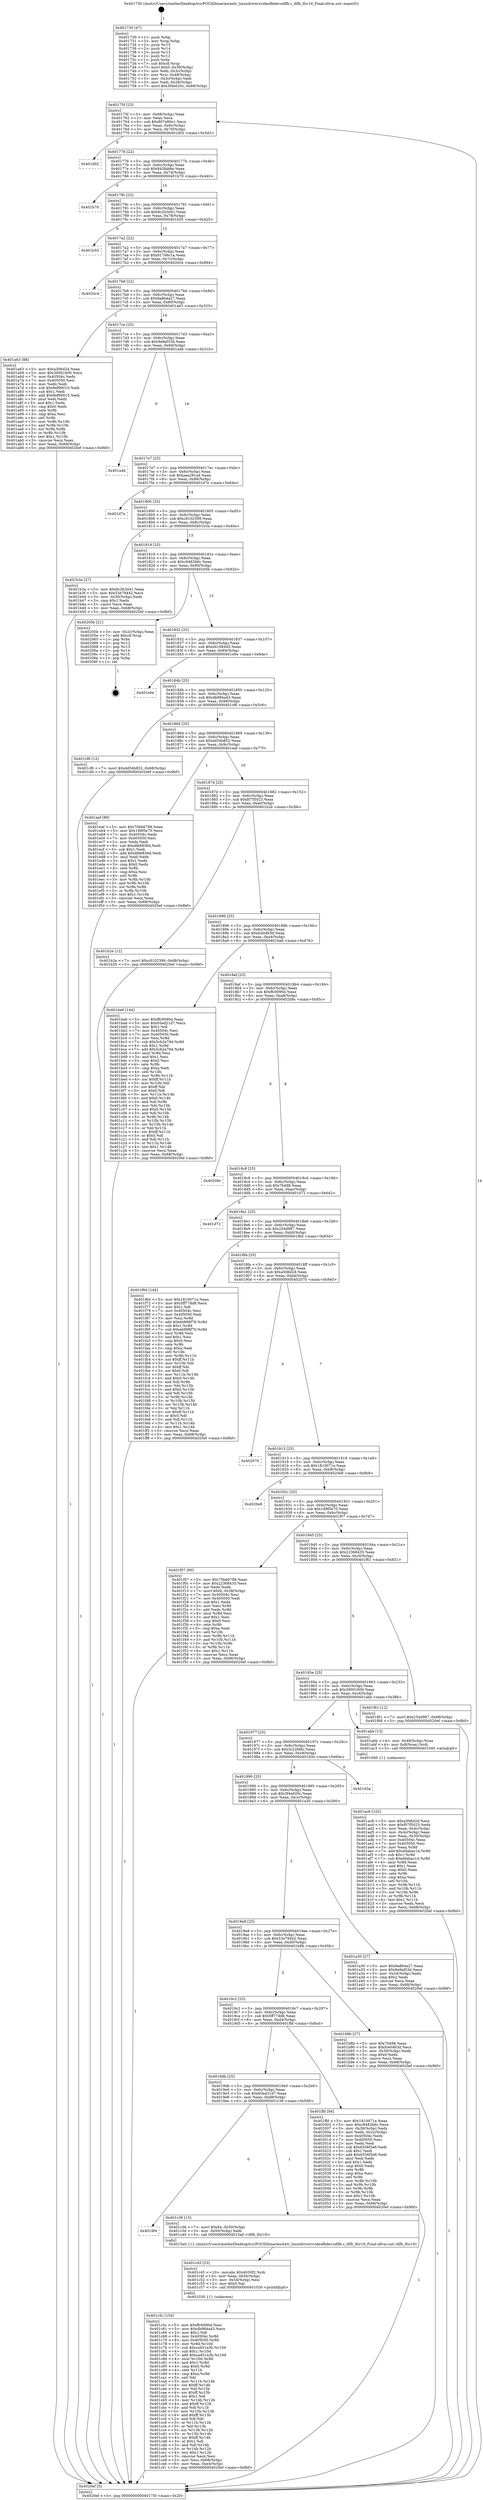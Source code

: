 digraph "0x401730" {
  label = "0x401730 (/mnt/c/Users/mathe/Desktop/tcc/POCII/binaries/extr_linuxdriversvideofbdevudlfb.c_dlfb_lfsr16_Final-ollvm.out::main(0))"
  labelloc = "t"
  node[shape=record]

  Entry [label="",width=0.3,height=0.3,shape=circle,fillcolor=black,style=filled]
  "0x40175f" [label="{
     0x40175f [23]\l
     | [instrs]\l
     &nbsp;&nbsp;0x40175f \<+3\>: mov -0x68(%rbp),%eax\l
     &nbsp;&nbsp;0x401762 \<+2\>: mov %eax,%ecx\l
     &nbsp;&nbsp;0x401764 \<+6\>: sub $0x807e80e1,%ecx\l
     &nbsp;&nbsp;0x40176a \<+3\>: mov %eax,-0x6c(%rbp)\l
     &nbsp;&nbsp;0x40176d \<+3\>: mov %ecx,-0x70(%rbp)\l
     &nbsp;&nbsp;0x401770 \<+6\>: je 0000000000401d02 \<main+0x5d2\>\l
  }"]
  "0x401d02" [label="{
     0x401d02\l
  }", style=dashed]
  "0x401776" [label="{
     0x401776 [22]\l
     | [instrs]\l
     &nbsp;&nbsp;0x401776 \<+5\>: jmp 000000000040177b \<main+0x4b\>\l
     &nbsp;&nbsp;0x40177b \<+3\>: mov -0x6c(%rbp),%eax\l
     &nbsp;&nbsp;0x40177e \<+5\>: sub $0x843fab6e,%eax\l
     &nbsp;&nbsp;0x401783 \<+3\>: mov %eax,-0x74(%rbp)\l
     &nbsp;&nbsp;0x401786 \<+6\>: je 0000000000401b70 \<main+0x440\>\l
  }"]
  Exit [label="",width=0.3,height=0.3,shape=circle,fillcolor=black,style=filled,peripheries=2]
  "0x401b70" [label="{
     0x401b70\l
  }", style=dashed]
  "0x40178c" [label="{
     0x40178c [22]\l
     | [instrs]\l
     &nbsp;&nbsp;0x40178c \<+5\>: jmp 0000000000401791 \<main+0x61\>\l
     &nbsp;&nbsp;0x401791 \<+3\>: mov -0x6c(%rbp),%eax\l
     &nbsp;&nbsp;0x401794 \<+5\>: sub $0x8c2b3d41,%eax\l
     &nbsp;&nbsp;0x401799 \<+3\>: mov %eax,-0x78(%rbp)\l
     &nbsp;&nbsp;0x40179c \<+6\>: je 0000000000401b55 \<main+0x425\>\l
  }"]
  "0x401c5c" [label="{
     0x401c5c [154]\l
     | [instrs]\l
     &nbsp;&nbsp;0x401c5c \<+5\>: mov $0xffc0090d,%esi\l
     &nbsp;&nbsp;0x401c61 \<+5\>: mov $0xdb984a43,%ecx\l
     &nbsp;&nbsp;0x401c66 \<+2\>: mov $0x1,%dl\l
     &nbsp;&nbsp;0x401c68 \<+8\>: mov 0x40504c,%r8d\l
     &nbsp;&nbsp;0x401c70 \<+8\>: mov 0x405050,%r9d\l
     &nbsp;&nbsp;0x401c78 \<+3\>: mov %r8d,%r10d\l
     &nbsp;&nbsp;0x401c7b \<+7\>: sub $0xca451a3b,%r10d\l
     &nbsp;&nbsp;0x401c82 \<+4\>: sub $0x1,%r10d\l
     &nbsp;&nbsp;0x401c86 \<+7\>: add $0xca451a3b,%r10d\l
     &nbsp;&nbsp;0x401c8d \<+4\>: imul %r10d,%r8d\l
     &nbsp;&nbsp;0x401c91 \<+4\>: and $0x1,%r8d\l
     &nbsp;&nbsp;0x401c95 \<+4\>: cmp $0x0,%r8d\l
     &nbsp;&nbsp;0x401c99 \<+4\>: sete %r11b\l
     &nbsp;&nbsp;0x401c9d \<+4\>: cmp $0xa,%r9d\l
     &nbsp;&nbsp;0x401ca1 \<+3\>: setl %bl\l
     &nbsp;&nbsp;0x401ca4 \<+3\>: mov %r11b,%r14b\l
     &nbsp;&nbsp;0x401ca7 \<+4\>: xor $0xff,%r14b\l
     &nbsp;&nbsp;0x401cab \<+3\>: mov %bl,%r15b\l
     &nbsp;&nbsp;0x401cae \<+4\>: xor $0xff,%r15b\l
     &nbsp;&nbsp;0x401cb2 \<+3\>: xor $0x1,%dl\l
     &nbsp;&nbsp;0x401cb5 \<+3\>: mov %r14b,%r12b\l
     &nbsp;&nbsp;0x401cb8 \<+4\>: and $0xff,%r12b\l
     &nbsp;&nbsp;0x401cbc \<+3\>: and %dl,%r11b\l
     &nbsp;&nbsp;0x401cbf \<+3\>: mov %r15b,%r13b\l
     &nbsp;&nbsp;0x401cc2 \<+4\>: and $0xff,%r13b\l
     &nbsp;&nbsp;0x401cc6 \<+2\>: and %dl,%bl\l
     &nbsp;&nbsp;0x401cc8 \<+3\>: or %r11b,%r12b\l
     &nbsp;&nbsp;0x401ccb \<+3\>: or %bl,%r13b\l
     &nbsp;&nbsp;0x401cce \<+3\>: xor %r13b,%r12b\l
     &nbsp;&nbsp;0x401cd1 \<+3\>: or %r15b,%r14b\l
     &nbsp;&nbsp;0x401cd4 \<+4\>: xor $0xff,%r14b\l
     &nbsp;&nbsp;0x401cd8 \<+3\>: or $0x1,%dl\l
     &nbsp;&nbsp;0x401cdb \<+3\>: and %dl,%r14b\l
     &nbsp;&nbsp;0x401cde \<+3\>: or %r14b,%r12b\l
     &nbsp;&nbsp;0x401ce1 \<+4\>: test $0x1,%r12b\l
     &nbsp;&nbsp;0x401ce5 \<+3\>: cmovne %ecx,%esi\l
     &nbsp;&nbsp;0x401ce8 \<+3\>: mov %esi,-0x68(%rbp)\l
     &nbsp;&nbsp;0x401ceb \<+6\>: mov %eax,-0xe4(%rbp)\l
     &nbsp;&nbsp;0x401cf1 \<+5\>: jmp 00000000004020ef \<main+0x9bf\>\l
  }"]
  "0x401b55" [label="{
     0x401b55\l
  }", style=dashed]
  "0x4017a2" [label="{
     0x4017a2 [22]\l
     | [instrs]\l
     &nbsp;&nbsp;0x4017a2 \<+5\>: jmp 00000000004017a7 \<main+0x77\>\l
     &nbsp;&nbsp;0x4017a7 \<+3\>: mov -0x6c(%rbp),%eax\l
     &nbsp;&nbsp;0x4017aa \<+5\>: sub $0x91746c1a,%eax\l
     &nbsp;&nbsp;0x4017af \<+3\>: mov %eax,-0x7c(%rbp)\l
     &nbsp;&nbsp;0x4017b2 \<+6\>: je 00000000004020c4 \<main+0x994\>\l
  }"]
  "0x401c45" [label="{
     0x401c45 [23]\l
     | [instrs]\l
     &nbsp;&nbsp;0x401c45 \<+10\>: movabs $0x4030f2,%rdi\l
     &nbsp;&nbsp;0x401c4f \<+3\>: mov %eax,-0x54(%rbp)\l
     &nbsp;&nbsp;0x401c52 \<+3\>: mov -0x54(%rbp),%esi\l
     &nbsp;&nbsp;0x401c55 \<+2\>: mov $0x0,%al\l
     &nbsp;&nbsp;0x401c57 \<+5\>: call 0000000000401030 \<printf@plt\>\l
     | [calls]\l
     &nbsp;&nbsp;0x401030 \{1\} (unknown)\l
  }"]
  "0x4020c4" [label="{
     0x4020c4\l
  }", style=dashed]
  "0x4017b8" [label="{
     0x4017b8 [22]\l
     | [instrs]\l
     &nbsp;&nbsp;0x4017b8 \<+5\>: jmp 00000000004017bd \<main+0x8d\>\l
     &nbsp;&nbsp;0x4017bd \<+3\>: mov -0x6c(%rbp),%eax\l
     &nbsp;&nbsp;0x4017c0 \<+5\>: sub $0x9a864a27,%eax\l
     &nbsp;&nbsp;0x4017c5 \<+3\>: mov %eax,-0x80(%rbp)\l
     &nbsp;&nbsp;0x4017c8 \<+6\>: je 0000000000401a63 \<main+0x333\>\l
  }"]
  "0x4019f4" [label="{
     0x4019f4\l
  }", style=dashed]
  "0x401a63" [label="{
     0x401a63 [88]\l
     | [instrs]\l
     &nbsp;&nbsp;0x401a63 \<+5\>: mov $0xa306d2d,%eax\l
     &nbsp;&nbsp;0x401a68 \<+5\>: mov $0x39001600,%ecx\l
     &nbsp;&nbsp;0x401a6d \<+7\>: mov 0x40504c,%edx\l
     &nbsp;&nbsp;0x401a74 \<+7\>: mov 0x405050,%esi\l
     &nbsp;&nbsp;0x401a7b \<+2\>: mov %edx,%edi\l
     &nbsp;&nbsp;0x401a7d \<+6\>: sub $0x8ef90010,%edi\l
     &nbsp;&nbsp;0x401a83 \<+3\>: sub $0x1,%edi\l
     &nbsp;&nbsp;0x401a86 \<+6\>: add $0x8ef90010,%edi\l
     &nbsp;&nbsp;0x401a8c \<+3\>: imul %edi,%edx\l
     &nbsp;&nbsp;0x401a8f \<+3\>: and $0x1,%edx\l
     &nbsp;&nbsp;0x401a92 \<+3\>: cmp $0x0,%edx\l
     &nbsp;&nbsp;0x401a95 \<+4\>: sete %r8b\l
     &nbsp;&nbsp;0x401a99 \<+3\>: cmp $0xa,%esi\l
     &nbsp;&nbsp;0x401a9c \<+4\>: setl %r9b\l
     &nbsp;&nbsp;0x401aa0 \<+3\>: mov %r8b,%r10b\l
     &nbsp;&nbsp;0x401aa3 \<+3\>: and %r9b,%r10b\l
     &nbsp;&nbsp;0x401aa6 \<+3\>: xor %r9b,%r8b\l
     &nbsp;&nbsp;0x401aa9 \<+3\>: or %r8b,%r10b\l
     &nbsp;&nbsp;0x401aac \<+4\>: test $0x1,%r10b\l
     &nbsp;&nbsp;0x401ab0 \<+3\>: cmovne %ecx,%eax\l
     &nbsp;&nbsp;0x401ab3 \<+3\>: mov %eax,-0x68(%rbp)\l
     &nbsp;&nbsp;0x401ab6 \<+5\>: jmp 00000000004020ef \<main+0x9bf\>\l
  }"]
  "0x4017ce" [label="{
     0x4017ce [25]\l
     | [instrs]\l
     &nbsp;&nbsp;0x4017ce \<+5\>: jmp 00000000004017d3 \<main+0xa3\>\l
     &nbsp;&nbsp;0x4017d3 \<+3\>: mov -0x6c(%rbp),%eax\l
     &nbsp;&nbsp;0x4017d6 \<+5\>: sub $0x9a9af33d,%eax\l
     &nbsp;&nbsp;0x4017db \<+6\>: mov %eax,-0x84(%rbp)\l
     &nbsp;&nbsp;0x4017e1 \<+6\>: je 0000000000401a4b \<main+0x31b\>\l
  }"]
  "0x401c36" [label="{
     0x401c36 [15]\l
     | [instrs]\l
     &nbsp;&nbsp;0x401c36 \<+7\>: movl $0x64,-0x50(%rbp)\l
     &nbsp;&nbsp;0x401c3d \<+3\>: mov -0x50(%rbp),%edi\l
     &nbsp;&nbsp;0x401c40 \<+5\>: call 00000000004015a0 \<dlfb_lfsr16\>\l
     | [calls]\l
     &nbsp;&nbsp;0x4015a0 \{1\} (/mnt/c/Users/mathe/Desktop/tcc/POCII/binaries/extr_linuxdriversvideofbdevudlfb.c_dlfb_lfsr16_Final-ollvm.out::dlfb_lfsr16)\l
  }"]
  "0x401a4b" [label="{
     0x401a4b\l
  }", style=dashed]
  "0x4017e7" [label="{
     0x4017e7 [25]\l
     | [instrs]\l
     &nbsp;&nbsp;0x4017e7 \<+5\>: jmp 00000000004017ec \<main+0xbc\>\l
     &nbsp;&nbsp;0x4017ec \<+3\>: mov -0x6c(%rbp),%eax\l
     &nbsp;&nbsp;0x4017ef \<+5\>: sub $0xaea281a4,%eax\l
     &nbsp;&nbsp;0x4017f4 \<+6\>: mov %eax,-0x88(%rbp)\l
     &nbsp;&nbsp;0x4017fa \<+6\>: je 0000000000401d7e \<main+0x64e\>\l
  }"]
  "0x4019db" [label="{
     0x4019db [25]\l
     | [instrs]\l
     &nbsp;&nbsp;0x4019db \<+5\>: jmp 00000000004019e0 \<main+0x2b0\>\l
     &nbsp;&nbsp;0x4019e0 \<+3\>: mov -0x6c(%rbp),%eax\l
     &nbsp;&nbsp;0x4019e3 \<+5\>: sub $0x65ed21d7,%eax\l
     &nbsp;&nbsp;0x4019e8 \<+6\>: mov %eax,-0xd8(%rbp)\l
     &nbsp;&nbsp;0x4019ee \<+6\>: je 0000000000401c36 \<main+0x506\>\l
  }"]
  "0x401d7e" [label="{
     0x401d7e\l
  }", style=dashed]
  "0x401800" [label="{
     0x401800 [25]\l
     | [instrs]\l
     &nbsp;&nbsp;0x401800 \<+5\>: jmp 0000000000401805 \<main+0xd5\>\l
     &nbsp;&nbsp;0x401805 \<+3\>: mov -0x6c(%rbp),%eax\l
     &nbsp;&nbsp;0x401808 \<+5\>: sub $0xc8102399,%eax\l
     &nbsp;&nbsp;0x40180d \<+6\>: mov %eax,-0x8c(%rbp)\l
     &nbsp;&nbsp;0x401813 \<+6\>: je 0000000000401b3a \<main+0x40a\>\l
  }"]
  "0x401ffd" [label="{
     0x401ffd [94]\l
     | [instrs]\l
     &nbsp;&nbsp;0x401ffd \<+5\>: mov $0x1810071e,%eax\l
     &nbsp;&nbsp;0x402002 \<+5\>: mov $0xc9482b6c,%ecx\l
     &nbsp;&nbsp;0x402007 \<+3\>: mov -0x38(%rbp),%edx\l
     &nbsp;&nbsp;0x40200a \<+3\>: mov %edx,-0x2c(%rbp)\l
     &nbsp;&nbsp;0x40200d \<+7\>: mov 0x40504c,%edx\l
     &nbsp;&nbsp;0x402014 \<+7\>: mov 0x405050,%esi\l
     &nbsp;&nbsp;0x40201b \<+2\>: mov %edx,%edi\l
     &nbsp;&nbsp;0x40201d \<+6\>: sub $0xb556f3e6,%edi\l
     &nbsp;&nbsp;0x402023 \<+3\>: sub $0x1,%edi\l
     &nbsp;&nbsp;0x402026 \<+6\>: add $0xb556f3e6,%edi\l
     &nbsp;&nbsp;0x40202c \<+3\>: imul %edi,%edx\l
     &nbsp;&nbsp;0x40202f \<+3\>: and $0x1,%edx\l
     &nbsp;&nbsp;0x402032 \<+3\>: cmp $0x0,%edx\l
     &nbsp;&nbsp;0x402035 \<+4\>: sete %r8b\l
     &nbsp;&nbsp;0x402039 \<+3\>: cmp $0xa,%esi\l
     &nbsp;&nbsp;0x40203c \<+4\>: setl %r9b\l
     &nbsp;&nbsp;0x402040 \<+3\>: mov %r8b,%r10b\l
     &nbsp;&nbsp;0x402043 \<+3\>: and %r9b,%r10b\l
     &nbsp;&nbsp;0x402046 \<+3\>: xor %r9b,%r8b\l
     &nbsp;&nbsp;0x402049 \<+3\>: or %r8b,%r10b\l
     &nbsp;&nbsp;0x40204c \<+4\>: test $0x1,%r10b\l
     &nbsp;&nbsp;0x402050 \<+3\>: cmovne %ecx,%eax\l
     &nbsp;&nbsp;0x402053 \<+3\>: mov %eax,-0x68(%rbp)\l
     &nbsp;&nbsp;0x402056 \<+5\>: jmp 00000000004020ef \<main+0x9bf\>\l
  }"]
  "0x401b3a" [label="{
     0x401b3a [27]\l
     | [instrs]\l
     &nbsp;&nbsp;0x401b3a \<+5\>: mov $0x8c2b3d41,%eax\l
     &nbsp;&nbsp;0x401b3f \<+5\>: mov $0x53e79442,%ecx\l
     &nbsp;&nbsp;0x401b44 \<+3\>: mov -0x30(%rbp),%edx\l
     &nbsp;&nbsp;0x401b47 \<+3\>: cmp $0x1,%edx\l
     &nbsp;&nbsp;0x401b4a \<+3\>: cmovl %ecx,%eax\l
     &nbsp;&nbsp;0x401b4d \<+3\>: mov %eax,-0x68(%rbp)\l
     &nbsp;&nbsp;0x401b50 \<+5\>: jmp 00000000004020ef \<main+0x9bf\>\l
  }"]
  "0x401819" [label="{
     0x401819 [25]\l
     | [instrs]\l
     &nbsp;&nbsp;0x401819 \<+5\>: jmp 000000000040181e \<main+0xee\>\l
     &nbsp;&nbsp;0x40181e \<+3\>: mov -0x6c(%rbp),%eax\l
     &nbsp;&nbsp;0x401821 \<+5\>: sub $0xc9482b6c,%eax\l
     &nbsp;&nbsp;0x401826 \<+6\>: mov %eax,-0x90(%rbp)\l
     &nbsp;&nbsp;0x40182c \<+6\>: je 000000000040205b \<main+0x92b\>\l
  }"]
  "0x4019c2" [label="{
     0x4019c2 [25]\l
     | [instrs]\l
     &nbsp;&nbsp;0x4019c2 \<+5\>: jmp 00000000004019c7 \<main+0x297\>\l
     &nbsp;&nbsp;0x4019c7 \<+3\>: mov -0x6c(%rbp),%eax\l
     &nbsp;&nbsp;0x4019ca \<+5\>: sub $0x5ff77dd6,%eax\l
     &nbsp;&nbsp;0x4019cf \<+6\>: mov %eax,-0xd4(%rbp)\l
     &nbsp;&nbsp;0x4019d5 \<+6\>: je 0000000000401ffd \<main+0x8cd\>\l
  }"]
  "0x40205b" [label="{
     0x40205b [21]\l
     | [instrs]\l
     &nbsp;&nbsp;0x40205b \<+3\>: mov -0x2c(%rbp),%eax\l
     &nbsp;&nbsp;0x40205e \<+7\>: add $0xc8,%rsp\l
     &nbsp;&nbsp;0x402065 \<+1\>: pop %rbx\l
     &nbsp;&nbsp;0x402066 \<+2\>: pop %r12\l
     &nbsp;&nbsp;0x402068 \<+2\>: pop %r13\l
     &nbsp;&nbsp;0x40206a \<+2\>: pop %r14\l
     &nbsp;&nbsp;0x40206c \<+2\>: pop %r15\l
     &nbsp;&nbsp;0x40206e \<+1\>: pop %rbp\l
     &nbsp;&nbsp;0x40206f \<+1\>: ret\l
  }"]
  "0x401832" [label="{
     0x401832 [25]\l
     | [instrs]\l
     &nbsp;&nbsp;0x401832 \<+5\>: jmp 0000000000401837 \<main+0x107\>\l
     &nbsp;&nbsp;0x401837 \<+3\>: mov -0x6c(%rbp),%eax\l
     &nbsp;&nbsp;0x40183a \<+5\>: sub $0xd4168445,%eax\l
     &nbsp;&nbsp;0x40183f \<+6\>: mov %eax,-0x94(%rbp)\l
     &nbsp;&nbsp;0x401845 \<+6\>: je 0000000000401e0e \<main+0x6de\>\l
  }"]
  "0x401b8b" [label="{
     0x401b8b [27]\l
     | [instrs]\l
     &nbsp;&nbsp;0x401b8b \<+5\>: mov $0x7b498,%eax\l
     &nbsp;&nbsp;0x401b90 \<+5\>: mov $0xfce0463d,%ecx\l
     &nbsp;&nbsp;0x401b95 \<+3\>: mov -0x30(%rbp),%edx\l
     &nbsp;&nbsp;0x401b98 \<+3\>: cmp $0x0,%edx\l
     &nbsp;&nbsp;0x401b9b \<+3\>: cmove %ecx,%eax\l
     &nbsp;&nbsp;0x401b9e \<+3\>: mov %eax,-0x68(%rbp)\l
     &nbsp;&nbsp;0x401ba1 \<+5\>: jmp 00000000004020ef \<main+0x9bf\>\l
  }"]
  "0x401e0e" [label="{
     0x401e0e\l
  }", style=dashed]
  "0x40184b" [label="{
     0x40184b [25]\l
     | [instrs]\l
     &nbsp;&nbsp;0x40184b \<+5\>: jmp 0000000000401850 \<main+0x120\>\l
     &nbsp;&nbsp;0x401850 \<+3\>: mov -0x6c(%rbp),%eax\l
     &nbsp;&nbsp;0x401853 \<+5\>: sub $0xdb984a43,%eax\l
     &nbsp;&nbsp;0x401858 \<+6\>: mov %eax,-0x98(%rbp)\l
     &nbsp;&nbsp;0x40185e \<+6\>: je 0000000000401cf6 \<main+0x5c6\>\l
  }"]
  "0x401ac8" [label="{
     0x401ac8 [102]\l
     | [instrs]\l
     &nbsp;&nbsp;0x401ac8 \<+5\>: mov $0xa306d2d,%ecx\l
     &nbsp;&nbsp;0x401acd \<+5\>: mov $0xf07f5023,%edx\l
     &nbsp;&nbsp;0x401ad2 \<+3\>: mov %eax,-0x4c(%rbp)\l
     &nbsp;&nbsp;0x401ad5 \<+3\>: mov -0x4c(%rbp),%eax\l
     &nbsp;&nbsp;0x401ad8 \<+3\>: mov %eax,-0x30(%rbp)\l
     &nbsp;&nbsp;0x401adb \<+7\>: mov 0x40504c,%eax\l
     &nbsp;&nbsp;0x401ae2 \<+7\>: mov 0x405050,%esi\l
     &nbsp;&nbsp;0x401ae9 \<+3\>: mov %eax,%r8d\l
     &nbsp;&nbsp;0x401aec \<+7\>: add $0xddabac1d,%r8d\l
     &nbsp;&nbsp;0x401af3 \<+4\>: sub $0x1,%r8d\l
     &nbsp;&nbsp;0x401af7 \<+7\>: sub $0xddabac1d,%r8d\l
     &nbsp;&nbsp;0x401afe \<+4\>: imul %r8d,%eax\l
     &nbsp;&nbsp;0x401b02 \<+3\>: and $0x1,%eax\l
     &nbsp;&nbsp;0x401b05 \<+3\>: cmp $0x0,%eax\l
     &nbsp;&nbsp;0x401b08 \<+4\>: sete %r9b\l
     &nbsp;&nbsp;0x401b0c \<+3\>: cmp $0xa,%esi\l
     &nbsp;&nbsp;0x401b0f \<+4\>: setl %r10b\l
     &nbsp;&nbsp;0x401b13 \<+3\>: mov %r9b,%r11b\l
     &nbsp;&nbsp;0x401b16 \<+3\>: and %r10b,%r11b\l
     &nbsp;&nbsp;0x401b19 \<+3\>: xor %r10b,%r9b\l
     &nbsp;&nbsp;0x401b1c \<+3\>: or %r9b,%r11b\l
     &nbsp;&nbsp;0x401b1f \<+4\>: test $0x1,%r11b\l
     &nbsp;&nbsp;0x401b23 \<+3\>: cmovne %edx,%ecx\l
     &nbsp;&nbsp;0x401b26 \<+3\>: mov %ecx,-0x68(%rbp)\l
     &nbsp;&nbsp;0x401b29 \<+5\>: jmp 00000000004020ef \<main+0x9bf\>\l
  }"]
  "0x401cf6" [label="{
     0x401cf6 [12]\l
     | [instrs]\l
     &nbsp;&nbsp;0x401cf6 \<+7\>: movl $0xdd54b852,-0x68(%rbp)\l
     &nbsp;&nbsp;0x401cfd \<+5\>: jmp 00000000004020ef \<main+0x9bf\>\l
  }"]
  "0x401864" [label="{
     0x401864 [25]\l
     | [instrs]\l
     &nbsp;&nbsp;0x401864 \<+5\>: jmp 0000000000401869 \<main+0x139\>\l
     &nbsp;&nbsp;0x401869 \<+3\>: mov -0x6c(%rbp),%eax\l
     &nbsp;&nbsp;0x40186c \<+5\>: sub $0xdd54b852,%eax\l
     &nbsp;&nbsp;0x401871 \<+6\>: mov %eax,-0x9c(%rbp)\l
     &nbsp;&nbsp;0x401877 \<+6\>: je 0000000000401eaf \<main+0x77f\>\l
  }"]
  "0x401730" [label="{
     0x401730 [47]\l
     | [instrs]\l
     &nbsp;&nbsp;0x401730 \<+1\>: push %rbp\l
     &nbsp;&nbsp;0x401731 \<+3\>: mov %rsp,%rbp\l
     &nbsp;&nbsp;0x401734 \<+2\>: push %r15\l
     &nbsp;&nbsp;0x401736 \<+2\>: push %r14\l
     &nbsp;&nbsp;0x401738 \<+2\>: push %r13\l
     &nbsp;&nbsp;0x40173a \<+2\>: push %r12\l
     &nbsp;&nbsp;0x40173c \<+1\>: push %rbx\l
     &nbsp;&nbsp;0x40173d \<+7\>: sub $0xc8,%rsp\l
     &nbsp;&nbsp;0x401744 \<+7\>: movl $0x0,-0x38(%rbp)\l
     &nbsp;&nbsp;0x40174b \<+3\>: mov %edi,-0x3c(%rbp)\l
     &nbsp;&nbsp;0x40174e \<+4\>: mov %rsi,-0x48(%rbp)\l
     &nbsp;&nbsp;0x401752 \<+3\>: mov -0x3c(%rbp),%edi\l
     &nbsp;&nbsp;0x401755 \<+3\>: mov %edi,-0x34(%rbp)\l
     &nbsp;&nbsp;0x401758 \<+7\>: movl $0x3f4e620c,-0x68(%rbp)\l
  }"]
  "0x401eaf" [label="{
     0x401eaf [88]\l
     | [instrs]\l
     &nbsp;&nbsp;0x401eaf \<+5\>: mov $0x70bb6788,%eax\l
     &nbsp;&nbsp;0x401eb4 \<+5\>: mov $0x189f5e70,%ecx\l
     &nbsp;&nbsp;0x401eb9 \<+7\>: mov 0x40504c,%edx\l
     &nbsp;&nbsp;0x401ec0 \<+7\>: mov 0x405050,%esi\l
     &nbsp;&nbsp;0x401ec7 \<+2\>: mov %edx,%edi\l
     &nbsp;&nbsp;0x401ec9 \<+6\>: sub $0xdfe6836d,%edi\l
     &nbsp;&nbsp;0x401ecf \<+3\>: sub $0x1,%edi\l
     &nbsp;&nbsp;0x401ed2 \<+6\>: add $0xdfe6836d,%edi\l
     &nbsp;&nbsp;0x401ed8 \<+3\>: imul %edi,%edx\l
     &nbsp;&nbsp;0x401edb \<+3\>: and $0x1,%edx\l
     &nbsp;&nbsp;0x401ede \<+3\>: cmp $0x0,%edx\l
     &nbsp;&nbsp;0x401ee1 \<+4\>: sete %r8b\l
     &nbsp;&nbsp;0x401ee5 \<+3\>: cmp $0xa,%esi\l
     &nbsp;&nbsp;0x401ee8 \<+4\>: setl %r9b\l
     &nbsp;&nbsp;0x401eec \<+3\>: mov %r8b,%r10b\l
     &nbsp;&nbsp;0x401eef \<+3\>: and %r9b,%r10b\l
     &nbsp;&nbsp;0x401ef2 \<+3\>: xor %r9b,%r8b\l
     &nbsp;&nbsp;0x401ef5 \<+3\>: or %r8b,%r10b\l
     &nbsp;&nbsp;0x401ef8 \<+4\>: test $0x1,%r10b\l
     &nbsp;&nbsp;0x401efc \<+3\>: cmovne %ecx,%eax\l
     &nbsp;&nbsp;0x401eff \<+3\>: mov %eax,-0x68(%rbp)\l
     &nbsp;&nbsp;0x401f02 \<+5\>: jmp 00000000004020ef \<main+0x9bf\>\l
  }"]
  "0x40187d" [label="{
     0x40187d [25]\l
     | [instrs]\l
     &nbsp;&nbsp;0x40187d \<+5\>: jmp 0000000000401882 \<main+0x152\>\l
     &nbsp;&nbsp;0x401882 \<+3\>: mov -0x6c(%rbp),%eax\l
     &nbsp;&nbsp;0x401885 \<+5\>: sub $0xf07f5023,%eax\l
     &nbsp;&nbsp;0x40188a \<+6\>: mov %eax,-0xa0(%rbp)\l
     &nbsp;&nbsp;0x401890 \<+6\>: je 0000000000401b2e \<main+0x3fe\>\l
  }"]
  "0x4020ef" [label="{
     0x4020ef [5]\l
     | [instrs]\l
     &nbsp;&nbsp;0x4020ef \<+5\>: jmp 000000000040175f \<main+0x2f\>\l
  }"]
  "0x401b2e" [label="{
     0x401b2e [12]\l
     | [instrs]\l
     &nbsp;&nbsp;0x401b2e \<+7\>: movl $0xc8102399,-0x68(%rbp)\l
     &nbsp;&nbsp;0x401b35 \<+5\>: jmp 00000000004020ef \<main+0x9bf\>\l
  }"]
  "0x401896" [label="{
     0x401896 [25]\l
     | [instrs]\l
     &nbsp;&nbsp;0x401896 \<+5\>: jmp 000000000040189b \<main+0x16b\>\l
     &nbsp;&nbsp;0x40189b \<+3\>: mov -0x6c(%rbp),%eax\l
     &nbsp;&nbsp;0x40189e \<+5\>: sub $0xfce0463d,%eax\l
     &nbsp;&nbsp;0x4018a3 \<+6\>: mov %eax,-0xa4(%rbp)\l
     &nbsp;&nbsp;0x4018a9 \<+6\>: je 0000000000401ba6 \<main+0x476\>\l
  }"]
  "0x4019a9" [label="{
     0x4019a9 [25]\l
     | [instrs]\l
     &nbsp;&nbsp;0x4019a9 \<+5\>: jmp 00000000004019ae \<main+0x27e\>\l
     &nbsp;&nbsp;0x4019ae \<+3\>: mov -0x6c(%rbp),%eax\l
     &nbsp;&nbsp;0x4019b1 \<+5\>: sub $0x53e79442,%eax\l
     &nbsp;&nbsp;0x4019b6 \<+6\>: mov %eax,-0xd0(%rbp)\l
     &nbsp;&nbsp;0x4019bc \<+6\>: je 0000000000401b8b \<main+0x45b\>\l
  }"]
  "0x401ba6" [label="{
     0x401ba6 [144]\l
     | [instrs]\l
     &nbsp;&nbsp;0x401ba6 \<+5\>: mov $0xffc0090d,%eax\l
     &nbsp;&nbsp;0x401bab \<+5\>: mov $0x65ed21d7,%ecx\l
     &nbsp;&nbsp;0x401bb0 \<+2\>: mov $0x1,%dl\l
     &nbsp;&nbsp;0x401bb2 \<+7\>: mov 0x40504c,%esi\l
     &nbsp;&nbsp;0x401bb9 \<+7\>: mov 0x405050,%edi\l
     &nbsp;&nbsp;0x401bc0 \<+3\>: mov %esi,%r8d\l
     &nbsp;&nbsp;0x401bc3 \<+7\>: sub $0x5cb2e784,%r8d\l
     &nbsp;&nbsp;0x401bca \<+4\>: sub $0x1,%r8d\l
     &nbsp;&nbsp;0x401bce \<+7\>: add $0x5cb2e784,%r8d\l
     &nbsp;&nbsp;0x401bd5 \<+4\>: imul %r8d,%esi\l
     &nbsp;&nbsp;0x401bd9 \<+3\>: and $0x1,%esi\l
     &nbsp;&nbsp;0x401bdc \<+3\>: cmp $0x0,%esi\l
     &nbsp;&nbsp;0x401bdf \<+4\>: sete %r9b\l
     &nbsp;&nbsp;0x401be3 \<+3\>: cmp $0xa,%edi\l
     &nbsp;&nbsp;0x401be6 \<+4\>: setl %r10b\l
     &nbsp;&nbsp;0x401bea \<+3\>: mov %r9b,%r11b\l
     &nbsp;&nbsp;0x401bed \<+4\>: xor $0xff,%r11b\l
     &nbsp;&nbsp;0x401bf1 \<+3\>: mov %r10b,%bl\l
     &nbsp;&nbsp;0x401bf4 \<+3\>: xor $0xff,%bl\l
     &nbsp;&nbsp;0x401bf7 \<+3\>: xor $0x0,%dl\l
     &nbsp;&nbsp;0x401bfa \<+3\>: mov %r11b,%r14b\l
     &nbsp;&nbsp;0x401bfd \<+4\>: and $0x0,%r14b\l
     &nbsp;&nbsp;0x401c01 \<+3\>: and %dl,%r9b\l
     &nbsp;&nbsp;0x401c04 \<+3\>: mov %bl,%r15b\l
     &nbsp;&nbsp;0x401c07 \<+4\>: and $0x0,%r15b\l
     &nbsp;&nbsp;0x401c0b \<+3\>: and %dl,%r10b\l
     &nbsp;&nbsp;0x401c0e \<+3\>: or %r9b,%r14b\l
     &nbsp;&nbsp;0x401c11 \<+3\>: or %r10b,%r15b\l
     &nbsp;&nbsp;0x401c14 \<+3\>: xor %r15b,%r14b\l
     &nbsp;&nbsp;0x401c17 \<+3\>: or %bl,%r11b\l
     &nbsp;&nbsp;0x401c1a \<+4\>: xor $0xff,%r11b\l
     &nbsp;&nbsp;0x401c1e \<+3\>: or $0x0,%dl\l
     &nbsp;&nbsp;0x401c21 \<+3\>: and %dl,%r11b\l
     &nbsp;&nbsp;0x401c24 \<+3\>: or %r11b,%r14b\l
     &nbsp;&nbsp;0x401c27 \<+4\>: test $0x1,%r14b\l
     &nbsp;&nbsp;0x401c2b \<+3\>: cmovne %ecx,%eax\l
     &nbsp;&nbsp;0x401c2e \<+3\>: mov %eax,-0x68(%rbp)\l
     &nbsp;&nbsp;0x401c31 \<+5\>: jmp 00000000004020ef \<main+0x9bf\>\l
  }"]
  "0x4018af" [label="{
     0x4018af [25]\l
     | [instrs]\l
     &nbsp;&nbsp;0x4018af \<+5\>: jmp 00000000004018b4 \<main+0x184\>\l
     &nbsp;&nbsp;0x4018b4 \<+3\>: mov -0x6c(%rbp),%eax\l
     &nbsp;&nbsp;0x4018b7 \<+5\>: sub $0xffc0090d,%eax\l
     &nbsp;&nbsp;0x4018bc \<+6\>: mov %eax,-0xa8(%rbp)\l
     &nbsp;&nbsp;0x4018c2 \<+6\>: je 000000000040208c \<main+0x95c\>\l
  }"]
  "0x401a30" [label="{
     0x401a30 [27]\l
     | [instrs]\l
     &nbsp;&nbsp;0x401a30 \<+5\>: mov $0x9a864a27,%eax\l
     &nbsp;&nbsp;0x401a35 \<+5\>: mov $0x9a9af33d,%ecx\l
     &nbsp;&nbsp;0x401a3a \<+3\>: mov -0x34(%rbp),%edx\l
     &nbsp;&nbsp;0x401a3d \<+3\>: cmp $0x2,%edx\l
     &nbsp;&nbsp;0x401a40 \<+3\>: cmovne %ecx,%eax\l
     &nbsp;&nbsp;0x401a43 \<+3\>: mov %eax,-0x68(%rbp)\l
     &nbsp;&nbsp;0x401a46 \<+5\>: jmp 00000000004020ef \<main+0x9bf\>\l
  }"]
  "0x40208c" [label="{
     0x40208c\l
  }", style=dashed]
  "0x4018c8" [label="{
     0x4018c8 [25]\l
     | [instrs]\l
     &nbsp;&nbsp;0x4018c8 \<+5\>: jmp 00000000004018cd \<main+0x19d\>\l
     &nbsp;&nbsp;0x4018cd \<+3\>: mov -0x6c(%rbp),%eax\l
     &nbsp;&nbsp;0x4018d0 \<+5\>: sub $0x7b498,%eax\l
     &nbsp;&nbsp;0x4018d5 \<+6\>: mov %eax,-0xac(%rbp)\l
     &nbsp;&nbsp;0x4018db \<+6\>: je 0000000000401d72 \<main+0x642\>\l
  }"]
  "0x401990" [label="{
     0x401990 [25]\l
     | [instrs]\l
     &nbsp;&nbsp;0x401990 \<+5\>: jmp 0000000000401995 \<main+0x265\>\l
     &nbsp;&nbsp;0x401995 \<+3\>: mov -0x6c(%rbp),%eax\l
     &nbsp;&nbsp;0x401998 \<+5\>: sub $0x3f4e620c,%eax\l
     &nbsp;&nbsp;0x40199d \<+6\>: mov %eax,-0xcc(%rbp)\l
     &nbsp;&nbsp;0x4019a3 \<+6\>: je 0000000000401a30 \<main+0x300\>\l
  }"]
  "0x401d72" [label="{
     0x401d72\l
  }", style=dashed]
  "0x4018e1" [label="{
     0x4018e1 [25]\l
     | [instrs]\l
     &nbsp;&nbsp;0x4018e1 \<+5\>: jmp 00000000004018e6 \<main+0x1b6\>\l
     &nbsp;&nbsp;0x4018e6 \<+3\>: mov -0x6c(%rbp),%eax\l
     &nbsp;&nbsp;0x4018e9 \<+5\>: sub $0x254d987,%eax\l
     &nbsp;&nbsp;0x4018ee \<+6\>: mov %eax,-0xb0(%rbp)\l
     &nbsp;&nbsp;0x4018f4 \<+6\>: je 0000000000401f6d \<main+0x83d\>\l
  }"]
  "0x401d3a" [label="{
     0x401d3a\l
  }", style=dashed]
  "0x401f6d" [label="{
     0x401f6d [144]\l
     | [instrs]\l
     &nbsp;&nbsp;0x401f6d \<+5\>: mov $0x1810071e,%eax\l
     &nbsp;&nbsp;0x401f72 \<+5\>: mov $0x5ff77dd6,%ecx\l
     &nbsp;&nbsp;0x401f77 \<+2\>: mov $0x1,%dl\l
     &nbsp;&nbsp;0x401f79 \<+7\>: mov 0x40504c,%esi\l
     &nbsp;&nbsp;0x401f80 \<+7\>: mov 0x405050,%edi\l
     &nbsp;&nbsp;0x401f87 \<+3\>: mov %esi,%r8d\l
     &nbsp;&nbsp;0x401f8a \<+7\>: add $0xeb998f76,%r8d\l
     &nbsp;&nbsp;0x401f91 \<+4\>: sub $0x1,%r8d\l
     &nbsp;&nbsp;0x401f95 \<+7\>: sub $0xeb998f76,%r8d\l
     &nbsp;&nbsp;0x401f9c \<+4\>: imul %r8d,%esi\l
     &nbsp;&nbsp;0x401fa0 \<+3\>: and $0x1,%esi\l
     &nbsp;&nbsp;0x401fa3 \<+3\>: cmp $0x0,%esi\l
     &nbsp;&nbsp;0x401fa6 \<+4\>: sete %r9b\l
     &nbsp;&nbsp;0x401faa \<+3\>: cmp $0xa,%edi\l
     &nbsp;&nbsp;0x401fad \<+4\>: setl %r10b\l
     &nbsp;&nbsp;0x401fb1 \<+3\>: mov %r9b,%r11b\l
     &nbsp;&nbsp;0x401fb4 \<+4\>: xor $0xff,%r11b\l
     &nbsp;&nbsp;0x401fb8 \<+3\>: mov %r10b,%bl\l
     &nbsp;&nbsp;0x401fbb \<+3\>: xor $0xff,%bl\l
     &nbsp;&nbsp;0x401fbe \<+3\>: xor $0x0,%dl\l
     &nbsp;&nbsp;0x401fc1 \<+3\>: mov %r11b,%r14b\l
     &nbsp;&nbsp;0x401fc4 \<+4\>: and $0x0,%r14b\l
     &nbsp;&nbsp;0x401fc8 \<+3\>: and %dl,%r9b\l
     &nbsp;&nbsp;0x401fcb \<+3\>: mov %bl,%r15b\l
     &nbsp;&nbsp;0x401fce \<+4\>: and $0x0,%r15b\l
     &nbsp;&nbsp;0x401fd2 \<+3\>: and %dl,%r10b\l
     &nbsp;&nbsp;0x401fd5 \<+3\>: or %r9b,%r14b\l
     &nbsp;&nbsp;0x401fd8 \<+3\>: or %r10b,%r15b\l
     &nbsp;&nbsp;0x401fdb \<+3\>: xor %r15b,%r14b\l
     &nbsp;&nbsp;0x401fde \<+3\>: or %bl,%r11b\l
     &nbsp;&nbsp;0x401fe1 \<+4\>: xor $0xff,%r11b\l
     &nbsp;&nbsp;0x401fe5 \<+3\>: or $0x0,%dl\l
     &nbsp;&nbsp;0x401fe8 \<+3\>: and %dl,%r11b\l
     &nbsp;&nbsp;0x401feb \<+3\>: or %r11b,%r14b\l
     &nbsp;&nbsp;0x401fee \<+4\>: test $0x1,%r14b\l
     &nbsp;&nbsp;0x401ff2 \<+3\>: cmovne %ecx,%eax\l
     &nbsp;&nbsp;0x401ff5 \<+3\>: mov %eax,-0x68(%rbp)\l
     &nbsp;&nbsp;0x401ff8 \<+5\>: jmp 00000000004020ef \<main+0x9bf\>\l
  }"]
  "0x4018fa" [label="{
     0x4018fa [25]\l
     | [instrs]\l
     &nbsp;&nbsp;0x4018fa \<+5\>: jmp 00000000004018ff \<main+0x1cf\>\l
     &nbsp;&nbsp;0x4018ff \<+3\>: mov -0x6c(%rbp),%eax\l
     &nbsp;&nbsp;0x401902 \<+5\>: sub $0xa306d2d,%eax\l
     &nbsp;&nbsp;0x401907 \<+6\>: mov %eax,-0xb4(%rbp)\l
     &nbsp;&nbsp;0x40190d \<+6\>: je 0000000000402070 \<main+0x940\>\l
  }"]
  "0x401977" [label="{
     0x401977 [25]\l
     | [instrs]\l
     &nbsp;&nbsp;0x401977 \<+5\>: jmp 000000000040197c \<main+0x24c\>\l
     &nbsp;&nbsp;0x40197c \<+3\>: mov -0x6c(%rbp),%eax\l
     &nbsp;&nbsp;0x40197f \<+5\>: sub $0x3c22fd6c,%eax\l
     &nbsp;&nbsp;0x401984 \<+6\>: mov %eax,-0xc8(%rbp)\l
     &nbsp;&nbsp;0x40198a \<+6\>: je 0000000000401d3a \<main+0x60a\>\l
  }"]
  "0x402070" [label="{
     0x402070\l
  }", style=dashed]
  "0x401913" [label="{
     0x401913 [25]\l
     | [instrs]\l
     &nbsp;&nbsp;0x401913 \<+5\>: jmp 0000000000401918 \<main+0x1e8\>\l
     &nbsp;&nbsp;0x401918 \<+3\>: mov -0x6c(%rbp),%eax\l
     &nbsp;&nbsp;0x40191b \<+5\>: sub $0x1810071e,%eax\l
     &nbsp;&nbsp;0x401920 \<+6\>: mov %eax,-0xb8(%rbp)\l
     &nbsp;&nbsp;0x401926 \<+6\>: je 00000000004020e8 \<main+0x9b8\>\l
  }"]
  "0x401abb" [label="{
     0x401abb [13]\l
     | [instrs]\l
     &nbsp;&nbsp;0x401abb \<+4\>: mov -0x48(%rbp),%rax\l
     &nbsp;&nbsp;0x401abf \<+4\>: mov 0x8(%rax),%rdi\l
     &nbsp;&nbsp;0x401ac3 \<+5\>: call 0000000000401040 \<atoi@plt\>\l
     | [calls]\l
     &nbsp;&nbsp;0x401040 \{1\} (unknown)\l
  }"]
  "0x4020e8" [label="{
     0x4020e8\l
  }", style=dashed]
  "0x40192c" [label="{
     0x40192c [25]\l
     | [instrs]\l
     &nbsp;&nbsp;0x40192c \<+5\>: jmp 0000000000401931 \<main+0x201\>\l
     &nbsp;&nbsp;0x401931 \<+3\>: mov -0x6c(%rbp),%eax\l
     &nbsp;&nbsp;0x401934 \<+5\>: sub $0x189f5e70,%eax\l
     &nbsp;&nbsp;0x401939 \<+6\>: mov %eax,-0xbc(%rbp)\l
     &nbsp;&nbsp;0x40193f \<+6\>: je 0000000000401f07 \<main+0x7d7\>\l
  }"]
  "0x40195e" [label="{
     0x40195e [25]\l
     | [instrs]\l
     &nbsp;&nbsp;0x40195e \<+5\>: jmp 0000000000401963 \<main+0x233\>\l
     &nbsp;&nbsp;0x401963 \<+3\>: mov -0x6c(%rbp),%eax\l
     &nbsp;&nbsp;0x401966 \<+5\>: sub $0x39001600,%eax\l
     &nbsp;&nbsp;0x40196b \<+6\>: mov %eax,-0xc4(%rbp)\l
     &nbsp;&nbsp;0x401971 \<+6\>: je 0000000000401abb \<main+0x38b\>\l
  }"]
  "0x401f07" [label="{
     0x401f07 [90]\l
     | [instrs]\l
     &nbsp;&nbsp;0x401f07 \<+5\>: mov $0x70bb6788,%eax\l
     &nbsp;&nbsp;0x401f0c \<+5\>: mov $0x22368435,%ecx\l
     &nbsp;&nbsp;0x401f11 \<+2\>: xor %edx,%edx\l
     &nbsp;&nbsp;0x401f13 \<+7\>: movl $0x0,-0x38(%rbp)\l
     &nbsp;&nbsp;0x401f1a \<+7\>: mov 0x40504c,%esi\l
     &nbsp;&nbsp;0x401f21 \<+7\>: mov 0x405050,%edi\l
     &nbsp;&nbsp;0x401f28 \<+3\>: sub $0x1,%edx\l
     &nbsp;&nbsp;0x401f2b \<+3\>: mov %esi,%r8d\l
     &nbsp;&nbsp;0x401f2e \<+3\>: add %edx,%r8d\l
     &nbsp;&nbsp;0x401f31 \<+4\>: imul %r8d,%esi\l
     &nbsp;&nbsp;0x401f35 \<+3\>: and $0x1,%esi\l
     &nbsp;&nbsp;0x401f38 \<+3\>: cmp $0x0,%esi\l
     &nbsp;&nbsp;0x401f3b \<+4\>: sete %r9b\l
     &nbsp;&nbsp;0x401f3f \<+3\>: cmp $0xa,%edi\l
     &nbsp;&nbsp;0x401f42 \<+4\>: setl %r10b\l
     &nbsp;&nbsp;0x401f46 \<+3\>: mov %r9b,%r11b\l
     &nbsp;&nbsp;0x401f49 \<+3\>: and %r10b,%r11b\l
     &nbsp;&nbsp;0x401f4c \<+3\>: xor %r10b,%r9b\l
     &nbsp;&nbsp;0x401f4f \<+3\>: or %r9b,%r11b\l
     &nbsp;&nbsp;0x401f52 \<+4\>: test $0x1,%r11b\l
     &nbsp;&nbsp;0x401f56 \<+3\>: cmovne %ecx,%eax\l
     &nbsp;&nbsp;0x401f59 \<+3\>: mov %eax,-0x68(%rbp)\l
     &nbsp;&nbsp;0x401f5c \<+5\>: jmp 00000000004020ef \<main+0x9bf\>\l
  }"]
  "0x401945" [label="{
     0x401945 [25]\l
     | [instrs]\l
     &nbsp;&nbsp;0x401945 \<+5\>: jmp 000000000040194a \<main+0x21a\>\l
     &nbsp;&nbsp;0x40194a \<+3\>: mov -0x6c(%rbp),%eax\l
     &nbsp;&nbsp;0x40194d \<+5\>: sub $0x22368435,%eax\l
     &nbsp;&nbsp;0x401952 \<+6\>: mov %eax,-0xc0(%rbp)\l
     &nbsp;&nbsp;0x401958 \<+6\>: je 0000000000401f61 \<main+0x831\>\l
  }"]
  "0x401f61" [label="{
     0x401f61 [12]\l
     | [instrs]\l
     &nbsp;&nbsp;0x401f61 \<+7\>: movl $0x254d987,-0x68(%rbp)\l
     &nbsp;&nbsp;0x401f68 \<+5\>: jmp 00000000004020ef \<main+0x9bf\>\l
  }"]
  Entry -> "0x401730" [label=" 1"]
  "0x40175f" -> "0x401d02" [label=" 0"]
  "0x40175f" -> "0x401776" [label=" 15"]
  "0x40205b" -> Exit [label=" 1"]
  "0x401776" -> "0x401b70" [label=" 0"]
  "0x401776" -> "0x40178c" [label=" 15"]
  "0x401ffd" -> "0x4020ef" [label=" 1"]
  "0x40178c" -> "0x401b55" [label=" 0"]
  "0x40178c" -> "0x4017a2" [label=" 15"]
  "0x401f6d" -> "0x4020ef" [label=" 1"]
  "0x4017a2" -> "0x4020c4" [label=" 0"]
  "0x4017a2" -> "0x4017b8" [label=" 15"]
  "0x401f61" -> "0x4020ef" [label=" 1"]
  "0x4017b8" -> "0x401a63" [label=" 1"]
  "0x4017b8" -> "0x4017ce" [label=" 14"]
  "0x401f07" -> "0x4020ef" [label=" 1"]
  "0x4017ce" -> "0x401a4b" [label=" 0"]
  "0x4017ce" -> "0x4017e7" [label=" 14"]
  "0x401eaf" -> "0x4020ef" [label=" 1"]
  "0x4017e7" -> "0x401d7e" [label=" 0"]
  "0x4017e7" -> "0x401800" [label=" 14"]
  "0x401c5c" -> "0x4020ef" [label=" 1"]
  "0x401800" -> "0x401b3a" [label=" 1"]
  "0x401800" -> "0x401819" [label=" 13"]
  "0x401c45" -> "0x401c5c" [label=" 1"]
  "0x401819" -> "0x40205b" [label=" 1"]
  "0x401819" -> "0x401832" [label=" 12"]
  "0x4019db" -> "0x4019f4" [label=" 0"]
  "0x401832" -> "0x401e0e" [label=" 0"]
  "0x401832" -> "0x40184b" [label=" 12"]
  "0x4019db" -> "0x401c36" [label=" 1"]
  "0x40184b" -> "0x401cf6" [label=" 1"]
  "0x40184b" -> "0x401864" [label=" 11"]
  "0x4019c2" -> "0x4019db" [label=" 1"]
  "0x401864" -> "0x401eaf" [label=" 1"]
  "0x401864" -> "0x40187d" [label=" 10"]
  "0x4019c2" -> "0x401ffd" [label=" 1"]
  "0x40187d" -> "0x401b2e" [label=" 1"]
  "0x40187d" -> "0x401896" [label=" 9"]
  "0x401c36" -> "0x401c45" [label=" 1"]
  "0x401896" -> "0x401ba6" [label=" 1"]
  "0x401896" -> "0x4018af" [label=" 8"]
  "0x401ba6" -> "0x4020ef" [label=" 1"]
  "0x4018af" -> "0x40208c" [label=" 0"]
  "0x4018af" -> "0x4018c8" [label=" 8"]
  "0x401b8b" -> "0x4020ef" [label=" 1"]
  "0x4018c8" -> "0x401d72" [label=" 0"]
  "0x4018c8" -> "0x4018e1" [label=" 8"]
  "0x4019a9" -> "0x401b8b" [label=" 1"]
  "0x4018e1" -> "0x401f6d" [label=" 1"]
  "0x4018e1" -> "0x4018fa" [label=" 7"]
  "0x401cf6" -> "0x4020ef" [label=" 1"]
  "0x4018fa" -> "0x402070" [label=" 0"]
  "0x4018fa" -> "0x401913" [label=" 7"]
  "0x401b2e" -> "0x4020ef" [label=" 1"]
  "0x401913" -> "0x4020e8" [label=" 0"]
  "0x401913" -> "0x40192c" [label=" 7"]
  "0x401ac8" -> "0x4020ef" [label=" 1"]
  "0x40192c" -> "0x401f07" [label=" 1"]
  "0x40192c" -> "0x401945" [label=" 6"]
  "0x401a63" -> "0x4020ef" [label=" 1"]
  "0x401945" -> "0x401f61" [label=" 1"]
  "0x401945" -> "0x40195e" [label=" 5"]
  "0x401abb" -> "0x401ac8" [label=" 1"]
  "0x40195e" -> "0x401abb" [label=" 1"]
  "0x40195e" -> "0x401977" [label=" 4"]
  "0x401b3a" -> "0x4020ef" [label=" 1"]
  "0x401977" -> "0x401d3a" [label=" 0"]
  "0x401977" -> "0x401990" [label=" 4"]
  "0x4019a9" -> "0x4019c2" [label=" 2"]
  "0x401990" -> "0x401a30" [label=" 1"]
  "0x401990" -> "0x4019a9" [label=" 3"]
  "0x401a30" -> "0x4020ef" [label=" 1"]
  "0x401730" -> "0x40175f" [label=" 1"]
  "0x4020ef" -> "0x40175f" [label=" 14"]
}
